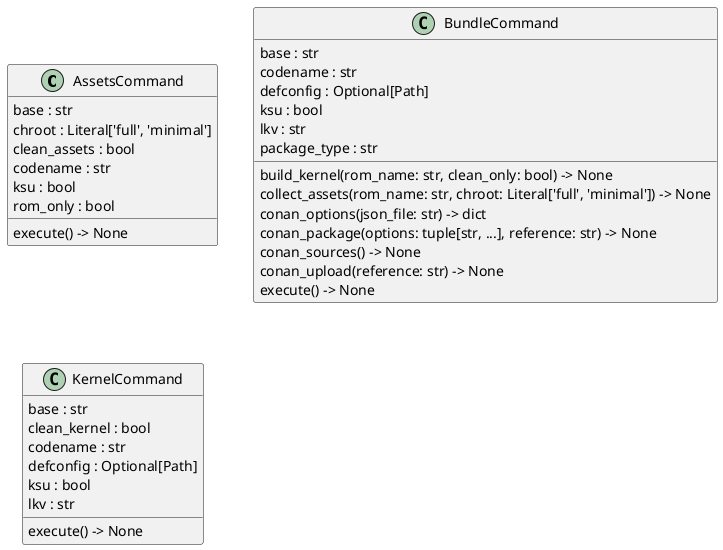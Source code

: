 @startuml classes
set namespaceSeparator none
class "AssetsCommand" as commands.assets.AssetsCommand {
  base : str
  chroot : Literal['full', 'minimal']
  clean_assets : bool
  codename : str
  ksu : bool
  rom_only : bool
  execute() -> None
}
class "BundleCommand" as commands.bundle.BundleCommand {
  base : str
  codename : str
  defconfig : Optional[Path]
  ksu : bool
  lkv : str
  package_type : str
  build_kernel(rom_name: str, clean_only: bool) -> None
  collect_assets(rom_name: str, chroot: Literal['full', 'minimal']) -> None
  conan_options(json_file: str) -> dict
  conan_package(options: tuple[str, ...], reference: str) -> None
  conan_sources() -> None
  conan_upload(reference: str) -> None
  execute() -> None
}
class "KernelCommand" as commands.kernel.KernelCommand {
  base : str
  clean_kernel : bool
  codename : str
  defconfig : Optional[Path]
  ksu : bool
  lkv : str
  execute() -> None
}
@enduml
